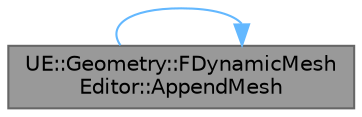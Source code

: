 digraph "UE::Geometry::FDynamicMeshEditor::AppendMesh"
{
 // INTERACTIVE_SVG=YES
 // LATEX_PDF_SIZE
  bgcolor="transparent";
  edge [fontname=Helvetica,fontsize=10,labelfontname=Helvetica,labelfontsize=10];
  node [fontname=Helvetica,fontsize=10,shape=box,height=0.2,width=0.4];
  rankdir="LR";
  Node1 [id="Node000001",label="UE::Geometry::FDynamicMesh\lEditor::AppendMesh",height=0.2,width=0.4,color="gray40", fillcolor="grey60", style="filled", fontcolor="black",tooltip="Append input mesh to our internal mesh."];
  Node1 -> Node1 [id="edge1_Node000001_Node000001",color="steelblue1",style="solid",tooltip=" "];
}

